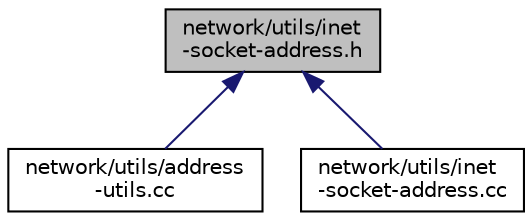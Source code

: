 digraph "network/utils/inet-socket-address.h"
{
  edge [fontname="Helvetica",fontsize="10",labelfontname="Helvetica",labelfontsize="10"];
  node [fontname="Helvetica",fontsize="10",shape=record];
  Node1 [label="network/utils/inet\l-socket-address.h",height=0.2,width=0.4,color="black", fillcolor="grey75", style="filled", fontcolor="black"];
  Node1 -> Node2 [dir="back",color="midnightblue",fontsize="10",style="solid"];
  Node2 [label="network/utils/address\l-utils.cc",height=0.2,width=0.4,color="black", fillcolor="white", style="filled",URL="$d5/db3/address-utils_8cc.html"];
  Node1 -> Node3 [dir="back",color="midnightblue",fontsize="10",style="solid"];
  Node3 [label="network/utils/inet\l-socket-address.cc",height=0.2,width=0.4,color="black", fillcolor="white", style="filled",URL="$d4/dde/inet-socket-address_8cc.html"];
}
